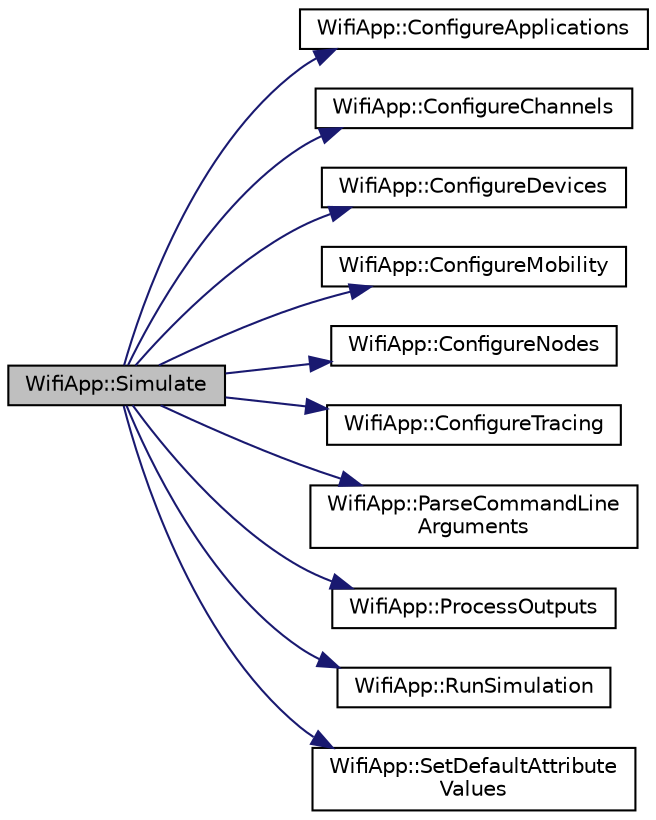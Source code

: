 digraph "WifiApp::Simulate"
{
 // LATEX_PDF_SIZE
  edge [fontname="Helvetica",fontsize="10",labelfontname="Helvetica",labelfontsize="10"];
  node [fontname="Helvetica",fontsize="10",shape=record];
  rankdir="LR";
  Node1 [label="WifiApp::Simulate",height=0.2,width=0.4,color="black", fillcolor="grey75", style="filled", fontcolor="black",tooltip="Enacts simulation of an ns-3 wifi application."];
  Node1 -> Node2 [color="midnightblue",fontsize="10",style="solid",fontname="Helvetica"];
  Node2 [label="WifiApp::ConfigureApplications",height=0.2,width=0.4,color="black", fillcolor="white", style="filled",URL="$class_wifi_app.html#acd6503492b29fd6fa8fdb5294f5c36b4",tooltip="Configure applications."];
  Node1 -> Node3 [color="midnightblue",fontsize="10",style="solid",fontname="Helvetica"];
  Node3 [label="WifiApp::ConfigureChannels",height=0.2,width=0.4,color="black", fillcolor="white", style="filled",URL="$class_wifi_app.html#a5403723e14e754f18aa239e7e065bad6",tooltip="Configure channels."];
  Node1 -> Node4 [color="midnightblue",fontsize="10",style="solid",fontname="Helvetica"];
  Node4 [label="WifiApp::ConfigureDevices",height=0.2,width=0.4,color="black", fillcolor="white", style="filled",URL="$class_wifi_app.html#aee8f24cd14672226889e0572fe3cc4e3",tooltip="Configure devices."];
  Node1 -> Node5 [color="midnightblue",fontsize="10",style="solid",fontname="Helvetica"];
  Node5 [label="WifiApp::ConfigureMobility",height=0.2,width=0.4,color="black", fillcolor="white", style="filled",URL="$class_wifi_app.html#ae87293d372770735bf56f656aaac7124",tooltip="Configure mobility."];
  Node1 -> Node6 [color="midnightblue",fontsize="10",style="solid",fontname="Helvetica"];
  Node6 [label="WifiApp::ConfigureNodes",height=0.2,width=0.4,color="black", fillcolor="white", style="filled",URL="$class_wifi_app.html#aa9f2613b65053b54e22a4bffc795782e",tooltip="Configure nodes."];
  Node1 -> Node7 [color="midnightblue",fontsize="10",style="solid",fontname="Helvetica"];
  Node7 [label="WifiApp::ConfigureTracing",height=0.2,width=0.4,color="black", fillcolor="white", style="filled",URL="$class_wifi_app.html#ab837fec53e4142eca00c0749cb8f692d",tooltip="Configure tracing."];
  Node1 -> Node8 [color="midnightblue",fontsize="10",style="solid",fontname="Helvetica"];
  Node8 [label="WifiApp::ParseCommandLine\lArguments",height=0.2,width=0.4,color="black", fillcolor="white", style="filled",URL="$class_wifi_app.html#a5b5615c4bf7856b9730528673228eea0",tooltip="Process command line arguments."];
  Node1 -> Node9 [color="midnightblue",fontsize="10",style="solid",fontname="Helvetica"];
  Node9 [label="WifiApp::ProcessOutputs",height=0.2,width=0.4,color="black", fillcolor="white", style="filled",URL="$class_wifi_app.html#af0f4fc85e025789248d1652acb556f4a",tooltip="Process outputs."];
  Node1 -> Node10 [color="midnightblue",fontsize="10",style="solid",fontname="Helvetica"];
  Node10 [label="WifiApp::RunSimulation",height=0.2,width=0.4,color="black", fillcolor="white", style="filled",URL="$class_wifi_app.html#a8adb2f30283df664f715611818217adc",tooltip="Run the simulation."];
  Node1 -> Node11 [color="midnightblue",fontsize="10",style="solid",fontname="Helvetica"];
  Node11 [label="WifiApp::SetDefaultAttribute\lValues",height=0.2,width=0.4,color="black", fillcolor="white", style="filled",URL="$class_wifi_app.html#aeff366712591e16d32a08a07a11b53cb",tooltip="Sets default attribute values."];
}
